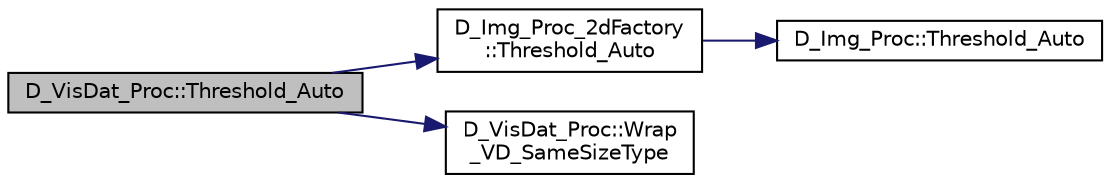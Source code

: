 digraph "D_VisDat_Proc::Threshold_Auto"
{
 // LATEX_PDF_SIZE
  edge [fontname="Helvetica",fontsize="10",labelfontname="Helvetica",labelfontsize="10"];
  node [fontname="Helvetica",fontsize="10",shape=record];
  rankdir="LR";
  Node1 [label="D_VisDat_Proc::Threshold_Auto",height=0.2,width=0.4,color="black", fillcolor="grey75", style="filled", fontcolor="black",tooltip=" "];
  Node1 -> Node2 [color="midnightblue",fontsize="10",style="solid"];
  Node2 [label="D_Img_Proc_2dFactory\l::Threshold_Auto",height=0.2,width=0.4,color="black", fillcolor="white", style="filled",URL="$class_d___img___proc__2d_factory.html#a43a412b3b9f5d46d7279b3fbfaf0a72d",tooltip=" "];
  Node2 -> Node3 [color="midnightblue",fontsize="10",style="solid"];
  Node3 [label="D_Img_Proc::Threshold_Auto",height=0.2,width=0.4,color="black", fillcolor="white", style="filled",URL="$class_d___img___proc.html#ae1b129dc72a3142269240e0ea60e1cbe",tooltip=" "];
  Node1 -> Node4 [color="midnightblue",fontsize="10",style="solid"];
  Node4 [label="D_VisDat_Proc::Wrap\l_VD_SameSizeType",height=0.2,width=0.4,color="black", fillcolor="white", style="filled",URL="$class_d___vis_dat___proc.html#a25807fb990dbe9c2a20fd1ce4ab6bf69",tooltip=" "];
}
